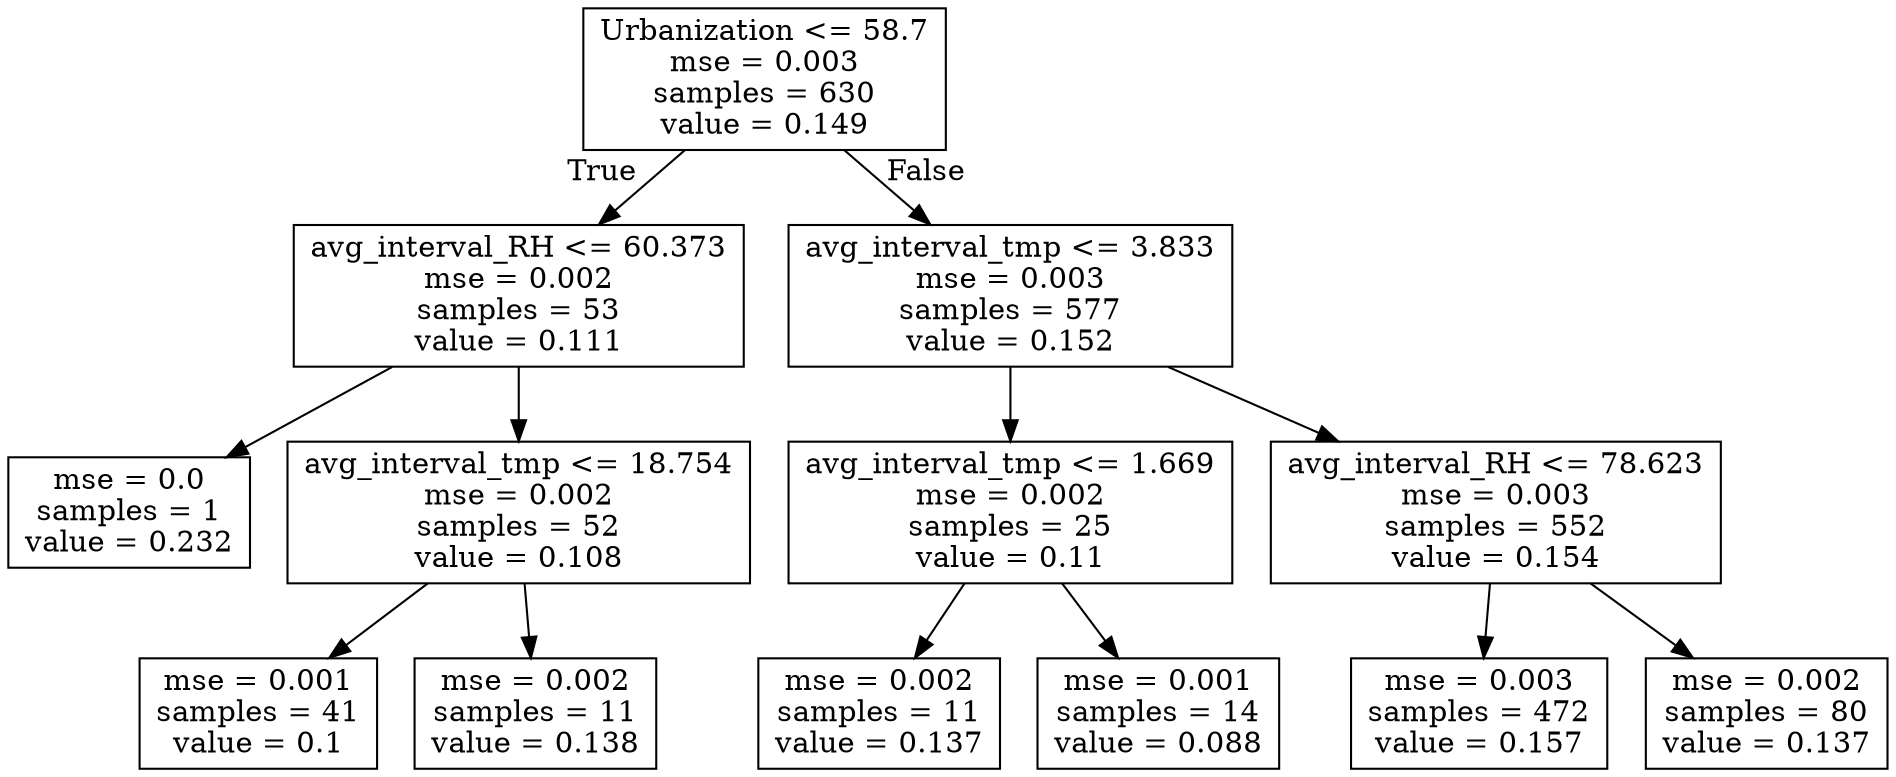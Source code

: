 digraph Tree {
node [shape=box] ;
0 [label="Urbanization <= 58.7\nmse = 0.003\nsamples = 630\nvalue = 0.149"] ;
1 [label="avg_interval_RH <= 60.373\nmse = 0.002\nsamples = 53\nvalue = 0.111"] ;
0 -> 1 [labeldistance=2.5, labelangle=45, headlabel="True"] ;
2 [label="mse = 0.0\nsamples = 1\nvalue = 0.232"] ;
1 -> 2 ;
3 [label="avg_interval_tmp <= 18.754\nmse = 0.002\nsamples = 52\nvalue = 0.108"] ;
1 -> 3 ;
4 [label="mse = 0.001\nsamples = 41\nvalue = 0.1"] ;
3 -> 4 ;
5 [label="mse = 0.002\nsamples = 11\nvalue = 0.138"] ;
3 -> 5 ;
6 [label="avg_interval_tmp <= 3.833\nmse = 0.003\nsamples = 577\nvalue = 0.152"] ;
0 -> 6 [labeldistance=2.5, labelangle=-45, headlabel="False"] ;
7 [label="avg_interval_tmp <= 1.669\nmse = 0.002\nsamples = 25\nvalue = 0.11"] ;
6 -> 7 ;
8 [label="mse = 0.002\nsamples = 11\nvalue = 0.137"] ;
7 -> 8 ;
9 [label="mse = 0.001\nsamples = 14\nvalue = 0.088"] ;
7 -> 9 ;
10 [label="avg_interval_RH <= 78.623\nmse = 0.003\nsamples = 552\nvalue = 0.154"] ;
6 -> 10 ;
11 [label="mse = 0.003\nsamples = 472\nvalue = 0.157"] ;
10 -> 11 ;
12 [label="mse = 0.002\nsamples = 80\nvalue = 0.137"] ;
10 -> 12 ;
}